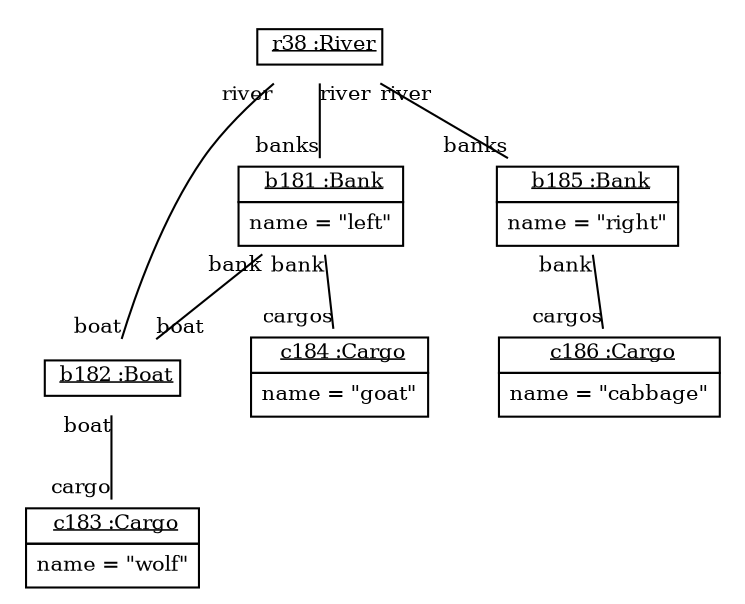 graph ObjectDiagram {
   node [shape = none, fontsize = 10];
   edge [fontsize = 10];
   compound=true;

r38 [label=<<table border='0' cellborder='1' cellspacing='0'> <tr> <td> <u>r38 :River</u></td></tr></table>>];
b181 [label=<<table border='0' cellborder='1' cellspacing='0'> <tr> <td> <u>b181 :Bank</u></td></tr><tr><td><table border='0' cellborder='0' cellspacing='0'><tr><td align='left'>name = "left"</td></tr></table></td></tr></table>>];
b182 [label=<<table border='0' cellborder='1' cellspacing='0'> <tr> <td> <u>b182 :Boat</u></td></tr></table>>];
c183 [label=<<table border='0' cellborder='1' cellspacing='0'> <tr> <td> <u>c183 :Cargo</u></td></tr><tr><td><table border='0' cellborder='0' cellspacing='0'><tr><td align='left'>name = "wolf"</td></tr></table></td></tr></table>>];
c184 [label=<<table border='0' cellborder='1' cellspacing='0'> <tr> <td> <u>c184 :Cargo</u></td></tr><tr><td><table border='0' cellborder='0' cellspacing='0'><tr><td align='left'>name = "goat"</td></tr></table></td></tr></table>>];
b185 [label=<<table border='0' cellborder='1' cellspacing='0'> <tr> <td> <u>b185 :Bank</u></td></tr><tr><td><table border='0' cellborder='0' cellspacing='0'><tr><td align='left'>name = "right"</td></tr></table></td></tr></table>>];
c186 [label=<<table border='0' cellborder='1' cellspacing='0'> <tr> <td> <u>c186 :Cargo</u></td></tr><tr><td><table border='0' cellborder='0' cellspacing='0'><tr><td align='left'>name = "cabbage"</td></tr></table></td></tr></table>>];

r38 -- b181 [headlabel = "banks" taillabel = "river"];
r38 -- b185 [headlabel = "banks" taillabel = "river"];
r38 -- b182 [headlabel = "boat" taillabel = "river"];
b181 -- b182 [headlabel = "boat" taillabel = "bank"];
b181 -- c184 [headlabel = "cargos" taillabel = "bank"];
b182 -- c183 [headlabel = "cargo" taillabel = "boat"];
b185 -- c186 [headlabel = "cargos" taillabel = "bank"];
}
